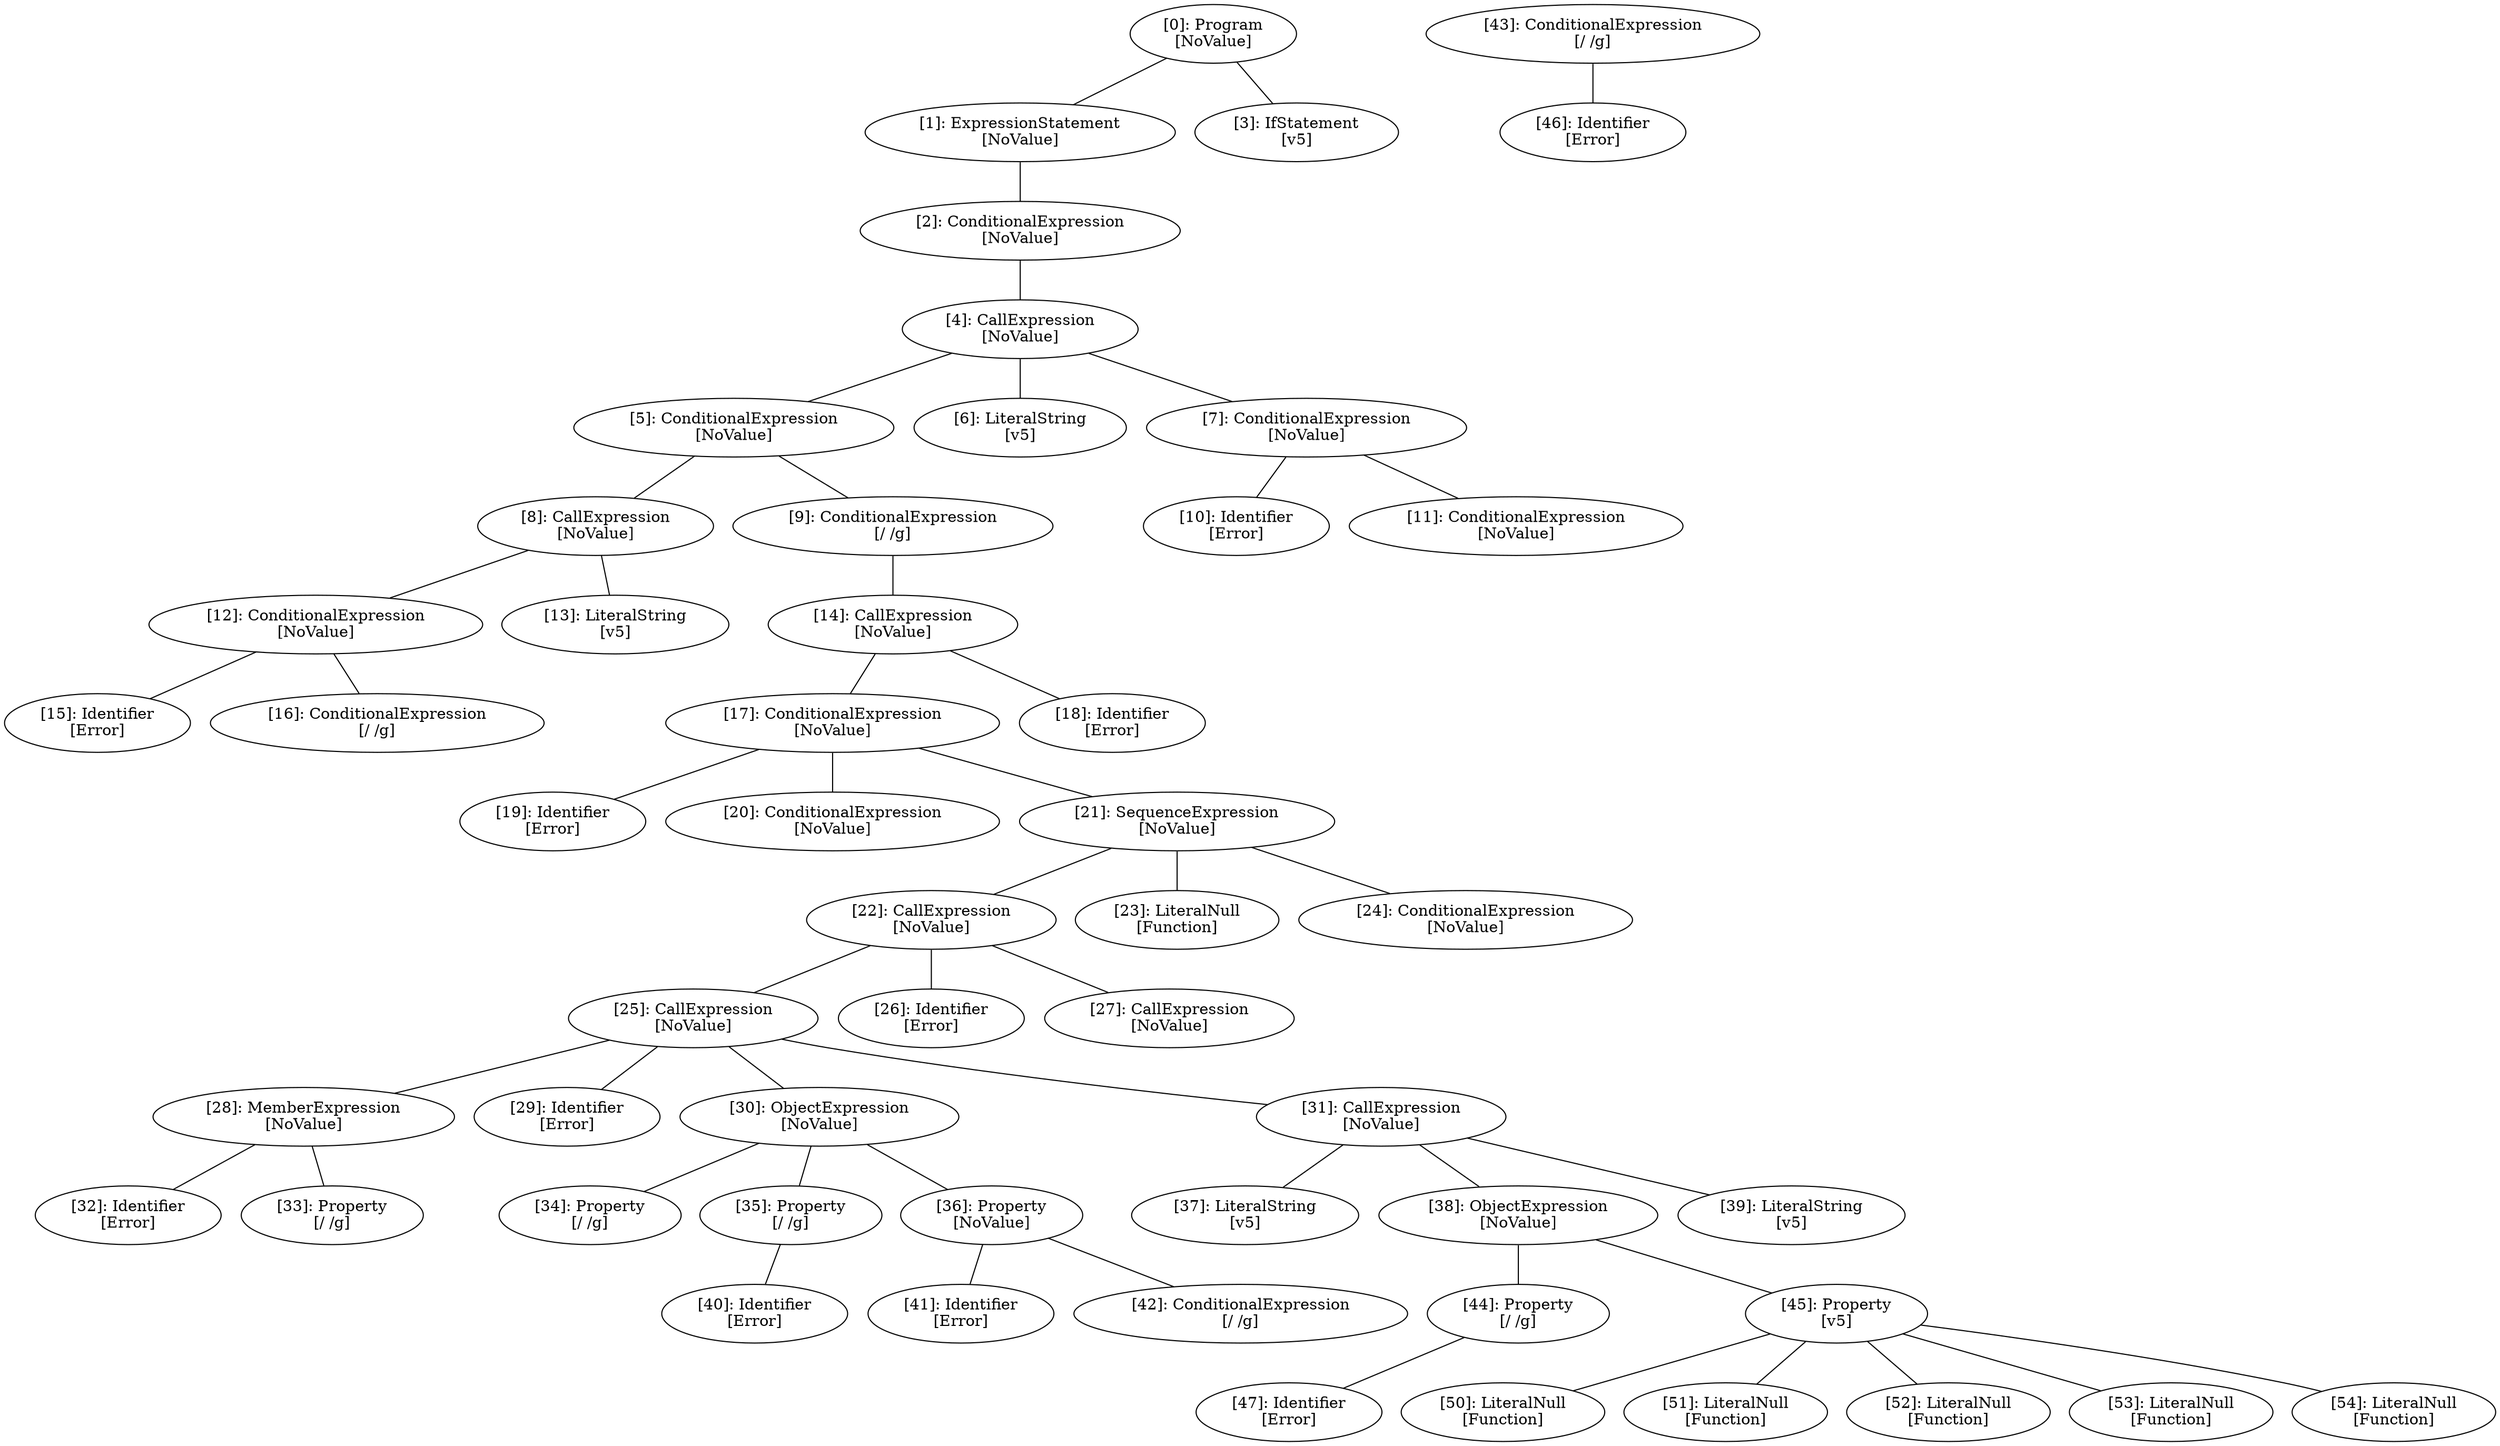// Result
graph {
	0 [label="[0]: Program
[NoValue]"]
	1 [label="[1]: ExpressionStatement
[NoValue]"]
	2 [label="[2]: ConditionalExpression
[NoValue]"]
	3 [label="[3]: IfStatement
[v5]"]
	4 [label="[4]: CallExpression
[NoValue]"]
	5 [label="[5]: ConditionalExpression
[NoValue]"]
	6 [label="[6]: LiteralString
[v5]"]
	7 [label="[7]: ConditionalExpression
[NoValue]"]
	8 [label="[8]: CallExpression
[NoValue]"]
	9 [label="[9]: ConditionalExpression
[/ /g]"]
	10 [label="[10]: Identifier
[Error]"]
	11 [label="[11]: ConditionalExpression
[NoValue]"]
	12 [label="[12]: ConditionalExpression
[NoValue]"]
	13 [label="[13]: LiteralString
[v5]"]
	14 [label="[14]: CallExpression
[NoValue]"]
	15 [label="[15]: Identifier
[Error]"]
	16 [label="[16]: ConditionalExpression
[/ /g]"]
	17 [label="[17]: ConditionalExpression
[NoValue]"]
	18 [label="[18]: Identifier
[Error]"]
	19 [label="[19]: Identifier
[Error]"]
	20 [label="[20]: ConditionalExpression
[NoValue]"]
	21 [label="[21]: SequenceExpression
[NoValue]"]
	22 [label="[22]: CallExpression
[NoValue]"]
	23 [label="[23]: LiteralNull
[Function]"]
	24 [label="[24]: ConditionalExpression
[NoValue]"]
	25 [label="[25]: CallExpression
[NoValue]"]
	26 [label="[26]: Identifier
[Error]"]
	27 [label="[27]: CallExpression
[NoValue]"]
	28 [label="[28]: MemberExpression
[NoValue]"]
	29 [label="[29]: Identifier
[Error]"]
	30 [label="[30]: ObjectExpression
[NoValue]"]
	31 [label="[31]: CallExpression
[NoValue]"]
	32 [label="[32]: Identifier
[Error]"]
	33 [label="[33]: Property
[/ /g]"]
	34 [label="[34]: Property
[/ /g]"]
	35 [label="[35]: Property
[/ /g]"]
	36 [label="[36]: Property
[NoValue]"]
	37 [label="[37]: LiteralString
[v5]"]
	38 [label="[38]: ObjectExpression
[NoValue]"]
	39 [label="[39]: LiteralString
[v5]"]
	40 [label="[40]: Identifier
[Error]"]
	41 [label="[41]: Identifier
[Error]"]
	42 [label="[42]: ConditionalExpression
[/ /g]"]
	43 [label="[43]: ConditionalExpression
[/ /g]"]
	44 [label="[44]: Property
[/ /g]"]
	45 [label="[45]: Property
[v5]"]
	46 [label="[46]: Identifier
[Error]"]
	47 [label="[47]: Identifier
[Error]"]
	50 [label="[50]: LiteralNull
[Function]"]
	51 [label="[51]: LiteralNull
[Function]"]
	52 [label="[52]: LiteralNull
[Function]"]
	53 [label="[53]: LiteralNull
[Function]"]
	54 [label="[54]: LiteralNull
[Function]"]
	0 -- 1
	0 -- 3
	1 -- 2
	2 -- 4
	4 -- 5
	4 -- 6
	4 -- 7
	5 -- 8
	5 -- 9
	7 -- 10
	7 -- 11
	8 -- 12
	8 -- 13
	9 -- 14
	12 -- 15
	12 -- 16
	14 -- 17
	14 -- 18
	17 -- 19
	17 -- 20
	17 -- 21
	21 -- 22
	21 -- 23
	21 -- 24
	22 -- 25
	22 -- 26
	22 -- 27
	25 -- 28
	25 -- 29
	25 -- 30
	25 -- 31
	28 -- 32
	28 -- 33
	30 -- 34
	30 -- 35
	30 -- 36
	31 -- 37
	31 -- 38
	31 -- 39
	35 -- 40
	36 -- 41
	36 -- 42
	38 -- 44
	38 -- 45
	43 -- 46
	44 -- 47
	45 -- 50
	45 -- 51
	45 -- 52
	45 -- 53
	45 -- 54
}
